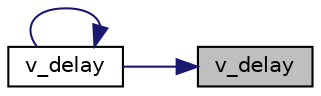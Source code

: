 digraph "v_delay"
{
 // LATEX_PDF_SIZE
  edge [fontname="Helvetica",fontsize="10",labelfontname="Helvetica",labelfontsize="10"];
  node [fontname="Helvetica",fontsize="10",shape=record];
  rankdir="RL";
  Node1 [label="v_delay",height=0.2,width=0.4,color="black", fillcolor="grey75", style="filled", fontcolor="black",tooltip=" "];
  Node1 -> Node2 [dir="back",color="midnightblue",fontsize="10",style="solid"];
  Node2 [label="v_delay",height=0.2,width=0.4,color="black", fillcolor="white", style="filled",URL="$lcd_8h.html#a6699ddda2fdbc83fcfda7cc61813eebb",tooltip=" "];
  Node2 -> Node2 [dir="back",color="midnightblue",fontsize="10",style="solid"];
}

